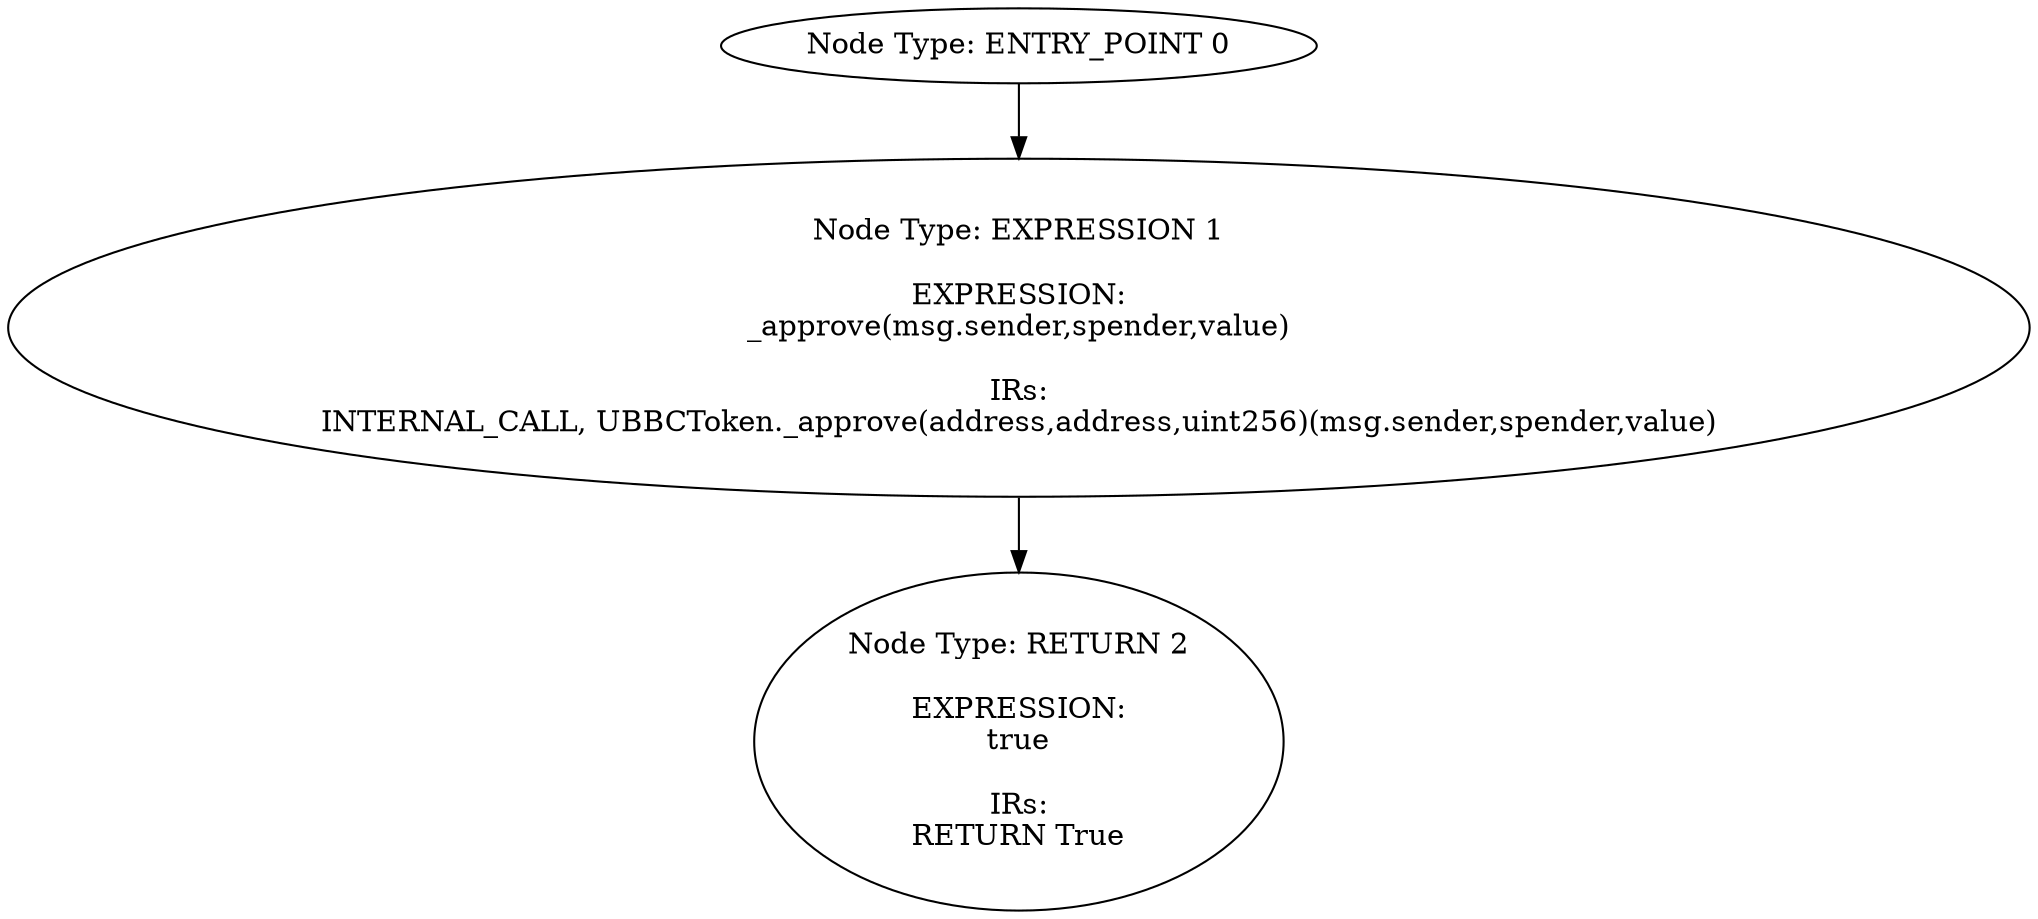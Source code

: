 digraph{
0[label="Node Type: ENTRY_POINT 0
"];
0->1;
1[label="Node Type: EXPRESSION 1

EXPRESSION:
_approve(msg.sender,spender,value)

IRs:
INTERNAL_CALL, UBBCToken._approve(address,address,uint256)(msg.sender,spender,value)"];
1->2;
2[label="Node Type: RETURN 2

EXPRESSION:
true

IRs:
RETURN True"];
}
